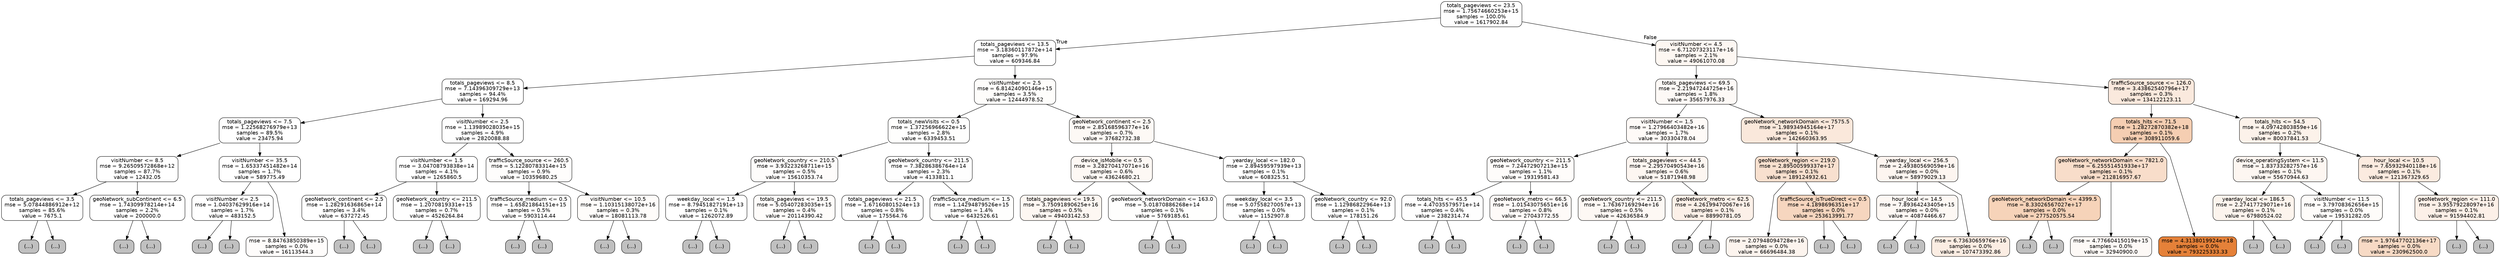 digraph Tree {
node [shape=box, style="filled, rounded", color="black", fontname=helvetica] ;
graph [ranksep=equally, splines=polyline] ;
edge [fontname=helvetica] ;
0 [label="totals_pageviews <= 23.5\nmse = 1.75674660253e+15\nsamples = 100.0%\nvalue = 1617902.84", fillcolor="#e5813901"] ;
1 [label="totals_pageviews <= 13.5\nmse = 3.18360117872e+14\nsamples = 97.9%\nvalue = 609346.84", fillcolor="#e5813900"] ;
0 -> 1 [labeldistance=2.5, labelangle=45, headlabel="True"] ;
2 [label="totals_pageviews <= 8.5\nmse = 7.14396309729e+13\nsamples = 94.4%\nvalue = 169294.96", fillcolor="#e5813900"] ;
1 -> 2 ;
3 [label="totals_pageviews <= 7.5\nmse = 1.22568276979e+13\nsamples = 89.5%\nvalue = 23475.94", fillcolor="#e5813900"] ;
2 -> 3 ;
4 [label="visitNumber <= 8.5\nmse = 9.26509572868e+12\nsamples = 87.7%\nvalue = 12432.05", fillcolor="#e5813900"] ;
3 -> 4 ;
5 [label="totals_pageviews <= 3.5\nmse = 5.07844886912e+12\nsamples = 85.6%\nvalue = 7675.1", fillcolor="#e5813900"] ;
4 -> 5 ;
6 [label="(...)", fillcolor="#C0C0C0"] ;
5 -> 6 ;
23 [label="(...)", fillcolor="#C0C0C0"] ;
5 -> 23 ;
108 [label="geoNetwork_subContinent <= 6.5\nmse = 1.74309978214e+14\nsamples = 2.2%\nvalue = 200000.0", fillcolor="#e5813900"] ;
4 -> 108 ;
109 [label="(...)", fillcolor="#C0C0C0"] ;
108 -> 109 ;
112 [label="(...)", fillcolor="#C0C0C0"] ;
108 -> 112 ;
117 [label="visitNumber <= 35.5\nmse = 1.65337451482e+14\nsamples = 1.7%\nvalue = 589775.49", fillcolor="#e5813900"] ;
3 -> 117 ;
118 [label="visitNumber <= 2.5\nmse = 1.04037629916e+14\nsamples = 1.7%\nvalue = 483152.5", fillcolor="#e5813900"] ;
117 -> 118 ;
119 [label="(...)", fillcolor="#C0C0C0"] ;
118 -> 119 ;
160 [label="(...)", fillcolor="#C0C0C0"] ;
118 -> 160 ;
181 [label="mse = 8.84763850389e+15\nsamples = 0.0%\nvalue = 16113544.3", fillcolor="#e5813905"] ;
117 -> 181 ;
182 [label="visitNumber <= 2.5\nmse = 1.13989028035e+15\nsamples = 4.9%\nvalue = 2820088.88", fillcolor="#e5813901"] ;
2 -> 182 ;
183 [label="visitNumber <= 1.5\nmse = 3.04708793838e+14\nsamples = 4.1%\nvalue = 1265860.5", fillcolor="#e5813900"] ;
182 -> 183 ;
184 [label="geoNetwork_continent <= 2.5\nmse = 1.28291636865e+14\nsamples = 3.4%\nvalue = 637272.45", fillcolor="#e5813900"] ;
183 -> 184 ;
185 [label="(...)", fillcolor="#C0C0C0"] ;
184 -> 185 ;
372 [label="(...)", fillcolor="#C0C0C0"] ;
184 -> 372 ;
381 [label="geoNetwork_country <= 211.5\nmse = 1.2070819331e+15\nsamples = 0.7%\nvalue = 4526264.84", fillcolor="#e5813901"] ;
183 -> 381 ;
382 [label="(...)", fillcolor="#C0C0C0"] ;
381 -> 382 ;
397 [label="(...)", fillcolor="#C0C0C0"] ;
381 -> 397 ;
458 [label="trafficSource_source <= 260.5\nmse = 5.12280783314e+15\nsamples = 0.9%\nvalue = 10359680.25", fillcolor="#e5813903"] ;
182 -> 458 ;
459 [label="trafficSource_medium <= 0.5\nmse = 1.65821864151e+15\nsamples = 0.5%\nvalue = 5903114.44", fillcolor="#e5813902"] ;
458 -> 459 ;
460 [label="(...)", fillcolor="#C0C0C0"] ;
459 -> 460 ;
477 [label="(...)", fillcolor="#C0C0C0"] ;
459 -> 477 ;
530 [label="visitNumber <= 10.5\nmse = 1.10315138072e+16\nsamples = 0.3%\nvalue = 18081113.78", fillcolor="#e5813906"] ;
458 -> 530 ;
531 [label="(...)", fillcolor="#C0C0C0"] ;
530 -> 531 ;
568 [label="(...)", fillcolor="#C0C0C0"] ;
530 -> 568 ;
573 [label="visitNumber <= 2.5\nmse = 6.81424090146e+15\nsamples = 3.5%\nvalue = 12444978.52", fillcolor="#e5813904"] ;
1 -> 573 ;
574 [label="totals_newVisits <= 0.5\nmse = 1.37256966622e+15\nsamples = 2.8%\nvalue = 6339453.51", fillcolor="#e5813902"] ;
573 -> 574 ;
575 [label="geoNetwork_country <= 210.5\nmse = 3.93223268711e+15\nsamples = 0.5%\nvalue = 15610353.74", fillcolor="#e5813905"] ;
574 -> 575 ;
576 [label="weekday_local <= 1.5\nmse = 8.79451827191e+13\nsamples = 0.1%\nvalue = 1262072.89", fillcolor="#e5813900"] ;
575 -> 576 ;
577 [label="(...)", fillcolor="#C0C0C0"] ;
576 -> 577 ;
578 [label="(...)", fillcolor="#C0C0C0"] ;
576 -> 578 ;
587 [label="totals_pageviews <= 19.5\nmse = 5.05407283035e+15\nsamples = 0.4%\nvalue = 20114390.42", fillcolor="#e5813906"] ;
575 -> 587 ;
588 [label="(...)", fillcolor="#C0C0C0"] ;
587 -> 588 ;
627 [label="(...)", fillcolor="#C0C0C0"] ;
587 -> 627 ;
644 [label="geoNetwork_country <= 211.5\nmse = 7.38286386764e+14\nsamples = 2.3%\nvalue = 4133811.1", fillcolor="#e5813901"] ;
574 -> 644 ;
645 [label="totals_pageviews <= 21.5\nmse = 1.67160801524e+13\nsamples = 0.8%\nvalue = 175564.76", fillcolor="#e5813900"] ;
644 -> 645 ;
646 [label="(...)", fillcolor="#C0C0C0"] ;
645 -> 646 ;
671 [label="(...)", fillcolor="#C0C0C0"] ;
645 -> 671 ;
676 [label="trafficSource_medium <= 1.5\nmse = 1.14294879526e+15\nsamples = 1.4%\nvalue = 6432526.61", fillcolor="#e5813902"] ;
644 -> 676 ;
677 [label="(...)", fillcolor="#C0C0C0"] ;
676 -> 677 ;
716 [label="(...)", fillcolor="#C0C0C0"] ;
676 -> 716 ;
879 [label="geoNetwork_continent <= 2.5\nmse = 2.85168596377e+16\nsamples = 0.7%\nvalue = 37682732.38", fillcolor="#e581390c"] ;
573 -> 879 ;
880 [label="device_isMobile <= 0.5\nmse = 3.28270417071e+16\nsamples = 0.6%\nvalue = 43624680.21", fillcolor="#e581390e"] ;
879 -> 880 ;
881 [label="totals_pageviews <= 19.5\nmse = 3.75091890625e+16\nsamples = 0.5%\nvalue = 49403142.53", fillcolor="#e5813910"] ;
880 -> 881 ;
882 [label="(...)", fillcolor="#C0C0C0"] ;
881 -> 882 ;
935 [label="(...)", fillcolor="#C0C0C0"] ;
881 -> 935 ;
956 [label="geoNetwork_networkDomain <= 163.0\nmse = 5.01870886268e+14\nsamples = 0.1%\nvalue = 5769185.61", fillcolor="#e5813902"] ;
880 -> 956 ;
957 [label="(...)", fillcolor="#C0C0C0"] ;
956 -> 957 ;
962 [label="(...)", fillcolor="#C0C0C0"] ;
956 -> 962 ;
969 [label="yearday_local <= 182.0\nmse = 2.89459597939e+13\nsamples = 0.1%\nvalue = 608325.51", fillcolor="#e5813900"] ;
879 -> 969 ;
970 [label="weekday_local <= 3.5\nmse = 5.07558270057e+13\nsamples = 0.0%\nvalue = 1152907.8", fillcolor="#e5813900"] ;
969 -> 970 ;
971 [label="(...)", fillcolor="#C0C0C0"] ;
970 -> 971 ;
974 [label="(...)", fillcolor="#C0C0C0"] ;
970 -> 974 ;
975 [label="geoNetwork_country <= 92.0\nmse = 1.12986822964e+13\nsamples = 0.1%\nvalue = 178151.26", fillcolor="#e5813900"] ;
969 -> 975 ;
976 [label="(...)", fillcolor="#C0C0C0"] ;
975 -> 976 ;
977 [label="(...)", fillcolor="#C0C0C0"] ;
975 -> 977 ;
978 [label="visitNumber <= 4.5\nmse = 6.71207323117e+16\nsamples = 2.1%\nvalue = 49061070.08", fillcolor="#e5813910"] ;
0 -> 978 [labeldistance=2.5, labelangle=-45, headlabel="False"] ;
979 [label="totals_pageviews <= 69.5\nmse = 2.21947244725e+16\nsamples = 1.8%\nvalue = 35657976.33", fillcolor="#e581390b"] ;
978 -> 979 ;
980 [label="visitNumber <= 1.5\nmse = 1.27966403482e+16\nsamples = 1.7%\nvalue = 30330478.04", fillcolor="#e581390a"] ;
979 -> 980 ;
981 [label="geoNetwork_country <= 211.5\nmse = 7.24472907213e+15\nsamples = 1.1%\nvalue = 19319581.43", fillcolor="#e5813906"] ;
980 -> 981 ;
982 [label="totals_hits <= 45.5\nmse = 4.47035579571e+14\nsamples = 0.4%\nvalue = 2382314.74", fillcolor="#e5813901"] ;
981 -> 982 ;
983 [label="(...)", fillcolor="#C0C0C0"] ;
982 -> 983 ;
1002 [label="(...)", fillcolor="#C0C0C0"] ;
982 -> 1002 ;
1019 [label="geoNetwork_metro <= 66.5\nmse = 1.01543075651e+16\nsamples = 0.8%\nvalue = 27043772.55", fillcolor="#e5813909"] ;
981 -> 1019 ;
1020 [label="(...)", fillcolor="#C0C0C0"] ;
1019 -> 1020 ;
1043 [label="(...)", fillcolor="#C0C0C0"] ;
1019 -> 1043 ;
1128 [label="totals_pageviews <= 44.5\nmse = 2.29570490543e+16\nsamples = 0.6%\nvalue = 51871948.98", fillcolor="#e5813911"] ;
980 -> 1128 ;
1129 [label="geoNetwork_country <= 211.5\nmse = 1.76367169294e+16\nsamples = 0.5%\nvalue = 42636584.9", fillcolor="#e581390e"] ;
1128 -> 1129 ;
1130 [label="(...)", fillcolor="#C0C0C0"] ;
1129 -> 1130 ;
1143 [label="(...)", fillcolor="#C0C0C0"] ;
1129 -> 1143 ;
1200 [label="geoNetwork_metro <= 62.5\nmse = 4.26199470067e+16\nsamples = 0.1%\nvalue = 88990781.05", fillcolor="#e581391d"] ;
1128 -> 1200 ;
1201 [label="(...)", fillcolor="#C0C0C0"] ;
1200 -> 1201 ;
1206 [label="(...)", fillcolor="#C0C0C0"] ;
1200 -> 1206 ;
1215 [label="geoNetwork_networkDomain <= 7575.5\nmse = 1.98934945164e+17\nsamples = 0.1%\nvalue = 142660363.95", fillcolor="#e581392e"] ;
979 -> 1215 ;
1216 [label="geoNetwork_region <= 219.0\nmse = 2.89500599337e+17\nsamples = 0.1%\nvalue = 189124932.61", fillcolor="#e581393d"] ;
1215 -> 1216 ;
1217 [label="mse = 2.07948094728e+16\nsamples = 0.0%\nvalue = 66696484.38", fillcolor="#e5813915"] ;
1216 -> 1217 ;
1218 [label="trafficSource_isTrueDirect <= 0.5\nmse = 4.1898696351e+17\nsamples = 0.0%\nvalue = 253613991.77", fillcolor="#e5813952"] ;
1216 -> 1218 ;
1219 [label="(...)", fillcolor="#C0C0C0"] ;
1218 -> 1219 ;
1220 [label="(...)", fillcolor="#C0C0C0"] ;
1218 -> 1220 ;
1221 [label="yearday_local <= 256.5\nmse = 2.49380569059e+16\nsamples = 0.0%\nvalue = 58979029.13", fillcolor="#e5813913"] ;
1215 -> 1221 ;
1222 [label="hour_local <= 14.5\nmse = 7.89364243405e+15\nsamples = 0.0%\nvalue = 40874466.67", fillcolor="#e581390d"] ;
1221 -> 1222 ;
1223 [label="(...)", fillcolor="#C0C0C0"] ;
1222 -> 1223 ;
1224 [label="(...)", fillcolor="#C0C0C0"] ;
1222 -> 1224 ;
1225 [label="mse = 6.7363065976e+16\nsamples = 0.0%\nvalue = 107473392.86", fillcolor="#e5813923"] ;
1221 -> 1225 ;
1226 [label="trafficSource_source <= 126.0\nmse = 3.43862540796e+17\nsamples = 0.3%\nvalue = 134122123.11", fillcolor="#e581392b"] ;
978 -> 1226 ;
1227 [label="totals_hits <= 71.5\nmse = 1.28272870382e+18\nsamples = 0.1%\nvalue = 308911059.6", fillcolor="#e5813963"] ;
1226 -> 1227 ;
1228 [label="geoNetwork_networkDomain <= 7821.0\nmse = 6.25551451933e+17\nsamples = 0.1%\nvalue = 212816957.67", fillcolor="#e5813944"] ;
1227 -> 1228 ;
1229 [label="geoNetwork_networkDomain <= 4399.5\nmse = 8.33026567027e+17\nsamples = 0.0%\nvalue = 277520575.54", fillcolor="#e5813959"] ;
1228 -> 1229 ;
1230 [label="(...)", fillcolor="#C0C0C0"] ;
1229 -> 1230 ;
1233 [label="(...)", fillcolor="#C0C0C0"] ;
1229 -> 1233 ;
1234 [label="mse = 4.77660415019e+15\nsamples = 0.0%\nvalue = 32940900.0", fillcolor="#e581390b"] ;
1228 -> 1234 ;
1235 [label="mse = 4.3138019924e+18\nsamples = 0.0%\nvalue = 793225333.33", fillcolor="#e58139ff"] ;
1227 -> 1235 ;
1236 [label="totals_hits <= 54.5\nmse = 4.09742803859e+16\nsamples = 0.2%\nvalue = 80037841.53", fillcolor="#e581391a"] ;
1226 -> 1236 ;
1237 [label="device_operatingSystem <= 11.5\nmse = 1.83733282757e+16\nsamples = 0.1%\nvalue = 55670944.63", fillcolor="#e5813912"] ;
1236 -> 1237 ;
1238 [label="yearday_local <= 186.5\nmse = 2.27417729071e+16\nsamples = 0.1%\nvalue = 67980524.02", fillcolor="#e5813916"] ;
1237 -> 1238 ;
1239 [label="(...)", fillcolor="#C0C0C0"] ;
1238 -> 1239 ;
1244 [label="(...)", fillcolor="#C0C0C0"] ;
1238 -> 1244 ;
1253 [label="visitNumber <= 11.5\nmse = 3.79708362656e+15\nsamples = 0.0%\nvalue = 19531282.05", fillcolor="#e5813906"] ;
1237 -> 1253 ;
1254 [label="(...)", fillcolor="#C0C0C0"] ;
1253 -> 1254 ;
1257 [label="(...)", fillcolor="#C0C0C0"] ;
1253 -> 1257 ;
1258 [label="hour_local <= 10.5\nmse = 7.65932940118e+16\nsamples = 0.1%\nvalue = 121367329.65", fillcolor="#e5813927"] ;
1236 -> 1258 ;
1259 [label="mse = 1.97647702136e+17\nsamples = 0.0%\nvalue = 230962500.0", fillcolor="#e581394a"] ;
1258 -> 1259 ;
1260 [label="geoNetwork_region <= 111.0\nmse = 3.95579228097e+16\nsamples = 0.1%\nvalue = 91594402.81", fillcolor="#e581391d"] ;
1258 -> 1260 ;
1261 [label="(...)", fillcolor="#C0C0C0"] ;
1260 -> 1261 ;
1264 [label="(...)", fillcolor="#C0C0C0"] ;
1260 -> 1264 ;
{rank=same ; 0} ;
{rank=same ; 1; 978} ;
{rank=same ; 2; 573; 979; 1226} ;
{rank=same ; 3; 182; 574; 879; 980; 1215; 1227; 1236} ;
{rank=same ; 4; 117; 183; 458; 575; 644; 880; 969; 981; 1128; 1216; 1221; 1228; 1237; 1258} ;
{rank=same ; 5; 108; 118; 184; 381; 459; 530; 576; 587; 645; 676; 881; 956; 970; 975; 982; 1019; 1129; 1200; 1218; 1222; 1229; 1238; 1253; 1260} ;
{rank=same ; 6; 23; 109; 112; 119; 160; 181; 185; 372; 382; 397; 460; 477; 531; 568; 577; 578; 588; 627; 646; 671; 677; 716; 882; 935; 957; 962; 971; 974; 976; 977; 983; 1002; 1020; 1043; 1130; 1143; 1201; 1206; 1217; 1219; 1220; 1223; 1224; 1225; 1230; 1233; 1234; 1235; 1239; 1244; 1254; 1257; 1259; 1261; 1264} ;
}